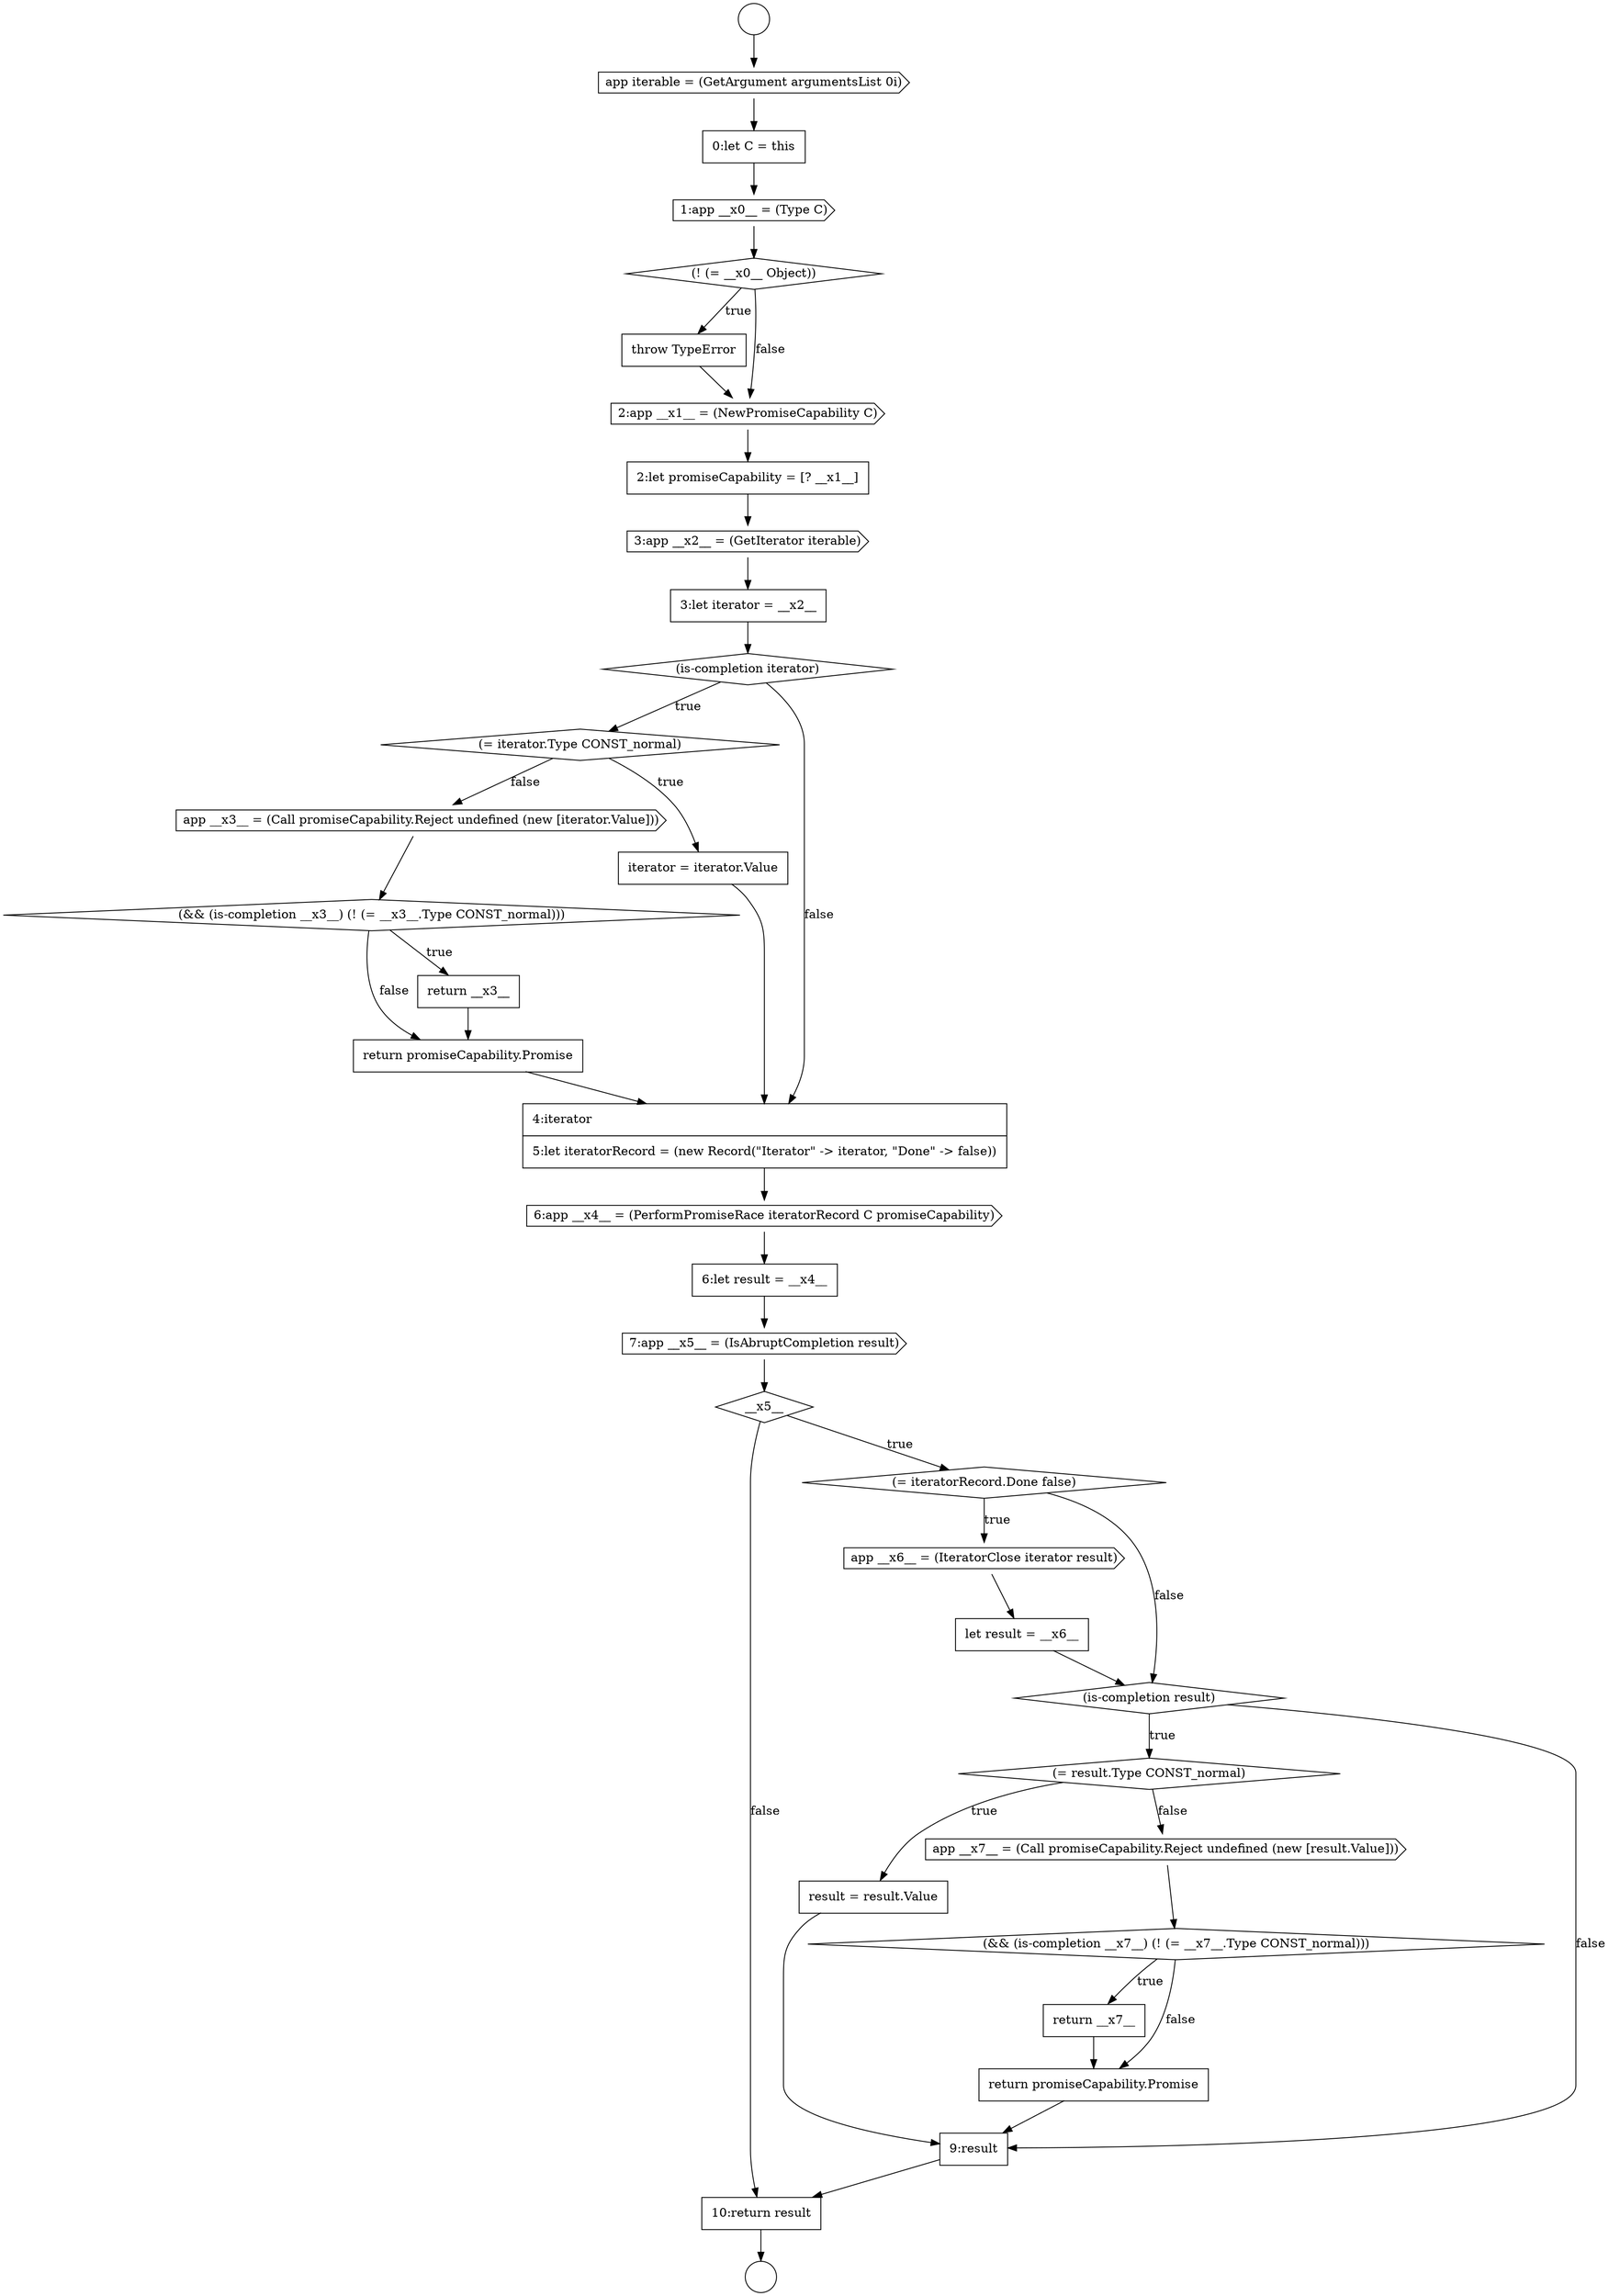 digraph {
  node16581 [shape=diamond, label=<<font color="black">(is-completion iterator)</font>> color="black" fillcolor="white" style=filled]
  node16584 [shape=cds, label=<<font color="black">app __x3__ = (Call promiseCapability.Reject undefined (new [iterator.Value]))</font>> color="black" fillcolor="white" style=filled]
  node16600 [shape=diamond, label=<<font color="black">(&amp;&amp; (is-completion __x7__) (! (= __x7__.Type CONST_normal)))</font>> color="black" fillcolor="white" style=filled]
  node16579 [shape=cds, label=<<font color="black">3:app __x2__ = (GetIterator iterable)</font>> color="black" fillcolor="white" style=filled]
  node16582 [shape=diamond, label=<<font color="black">(= iterator.Type CONST_normal)</font>> color="black" fillcolor="white" style=filled]
  node16575 [shape=diamond, label=<<font color="black">(! (= __x0__ Object))</font>> color="black" fillcolor="white" style=filled]
  node16571 [shape=circle label=" " color="black" fillcolor="white" style=filled]
  node16590 [shape=none, margin=0, label=<<font color="black">
    <table border="0" cellborder="1" cellspacing="0" cellpadding="10">
      <tr><td align="left">6:let result = __x4__</td></tr>
    </table>
  </font>> color="black" fillcolor="white" style=filled]
  node16598 [shape=none, margin=0, label=<<font color="black">
    <table border="0" cellborder="1" cellspacing="0" cellpadding="10">
      <tr><td align="left">result = result.Value</td></tr>
    </table>
  </font>> color="black" fillcolor="white" style=filled]
  node16576 [shape=none, margin=0, label=<<font color="black">
    <table border="0" cellborder="1" cellspacing="0" cellpadding="10">
      <tr><td align="left">throw TypeError</td></tr>
    </table>
  </font>> color="black" fillcolor="white" style=filled]
  node16604 [shape=none, margin=0, label=<<font color="black">
    <table border="0" cellborder="1" cellspacing="0" cellpadding="10">
      <tr><td align="left">10:return result</td></tr>
    </table>
  </font>> color="black" fillcolor="white" style=filled]
  node16591 [shape=cds, label=<<font color="black">7:app __x5__ = (IsAbruptCompletion result)</font>> color="black" fillcolor="white" style=filled]
  node16572 [shape=cds, label=<<font color="black">app iterable = (GetArgument argumentsList 0i)</font>> color="black" fillcolor="white" style=filled]
  node16587 [shape=none, margin=0, label=<<font color="black">
    <table border="0" cellborder="1" cellspacing="0" cellpadding="10">
      <tr><td align="left">return promiseCapability.Promise</td></tr>
    </table>
  </font>> color="black" fillcolor="white" style=filled]
  node16577 [shape=cds, label=<<font color="black">2:app __x1__ = (NewPromiseCapability C)</font>> color="black" fillcolor="white" style=filled]
  node16594 [shape=cds, label=<<font color="black">app __x6__ = (IteratorClose iterator result)</font>> color="black" fillcolor="white" style=filled]
  node16592 [shape=diamond, label=<<font color="black">__x5__</font>> color="black" fillcolor="white" style=filled]
  node16597 [shape=diamond, label=<<font color="black">(= result.Type CONST_normal)</font>> color="black" fillcolor="white" style=filled]
  node16601 [shape=none, margin=0, label=<<font color="black">
    <table border="0" cellborder="1" cellspacing="0" cellpadding="10">
      <tr><td align="left">return __x7__</td></tr>
    </table>
  </font>> color="black" fillcolor="white" style=filled]
  node16588 [shape=none, margin=0, label=<<font color="black">
    <table border="0" cellborder="1" cellspacing="0" cellpadding="10">
      <tr><td align="left">4:iterator</td></tr>
      <tr><td align="left">5:let iteratorRecord = (new Record(&quot;Iterator&quot; -&gt; iterator, &quot;Done&quot; -&gt; false))</td></tr>
    </table>
  </font>> color="black" fillcolor="white" style=filled]
  node16583 [shape=none, margin=0, label=<<font color="black">
    <table border="0" cellborder="1" cellspacing="0" cellpadding="10">
      <tr><td align="left">iterator = iterator.Value</td></tr>
    </table>
  </font>> color="black" fillcolor="white" style=filled]
  node16573 [shape=none, margin=0, label=<<font color="black">
    <table border="0" cellborder="1" cellspacing="0" cellpadding="10">
      <tr><td align="left">0:let C = this</td></tr>
    </table>
  </font>> color="black" fillcolor="white" style=filled]
  node16580 [shape=none, margin=0, label=<<font color="black">
    <table border="0" cellborder="1" cellspacing="0" cellpadding="10">
      <tr><td align="left">3:let iterator = __x2__</td></tr>
    </table>
  </font>> color="black" fillcolor="white" style=filled]
  node16593 [shape=diamond, label=<<font color="black">(= iteratorRecord.Done false)</font>> color="black" fillcolor="white" style=filled]
  node16570 [shape=circle label=" " color="black" fillcolor="white" style=filled]
  node16602 [shape=none, margin=0, label=<<font color="black">
    <table border="0" cellborder="1" cellspacing="0" cellpadding="10">
      <tr><td align="left">return promiseCapability.Promise</td></tr>
    </table>
  </font>> color="black" fillcolor="white" style=filled]
  node16585 [shape=diamond, label=<<font color="black">(&amp;&amp; (is-completion __x3__) (! (= __x3__.Type CONST_normal)))</font>> color="black" fillcolor="white" style=filled]
  node16599 [shape=cds, label=<<font color="black">app __x7__ = (Call promiseCapability.Reject undefined (new [result.Value]))</font>> color="black" fillcolor="white" style=filled]
  node16596 [shape=diamond, label=<<font color="black">(is-completion result)</font>> color="black" fillcolor="white" style=filled]
  node16574 [shape=cds, label=<<font color="black">1:app __x0__ = (Type C)</font>> color="black" fillcolor="white" style=filled]
  node16589 [shape=cds, label=<<font color="black">6:app __x4__ = (PerformPromiseRace iteratorRecord C promiseCapability)</font>> color="black" fillcolor="white" style=filled]
  node16603 [shape=none, margin=0, label=<<font color="black">
    <table border="0" cellborder="1" cellspacing="0" cellpadding="10">
      <tr><td align="left">9:result</td></tr>
    </table>
  </font>> color="black" fillcolor="white" style=filled]
  node16586 [shape=none, margin=0, label=<<font color="black">
    <table border="0" cellborder="1" cellspacing="0" cellpadding="10">
      <tr><td align="left">return __x3__</td></tr>
    </table>
  </font>> color="black" fillcolor="white" style=filled]
  node16578 [shape=none, margin=0, label=<<font color="black">
    <table border="0" cellborder="1" cellspacing="0" cellpadding="10">
      <tr><td align="left">2:let promiseCapability = [? __x1__]</td></tr>
    </table>
  </font>> color="black" fillcolor="white" style=filled]
  node16595 [shape=none, margin=0, label=<<font color="black">
    <table border="0" cellborder="1" cellspacing="0" cellpadding="10">
      <tr><td align="left">let result = __x6__</td></tr>
    </table>
  </font>> color="black" fillcolor="white" style=filled]
  node16584 -> node16585 [ color="black"]
  node16601 -> node16602 [ color="black"]
  node16578 -> node16579 [ color="black"]
  node16581 -> node16582 [label=<<font color="black">true</font>> color="black"]
  node16581 -> node16588 [label=<<font color="black">false</font>> color="black"]
  node16572 -> node16573 [ color="black"]
  node16600 -> node16601 [label=<<font color="black">true</font>> color="black"]
  node16600 -> node16602 [label=<<font color="black">false</font>> color="black"]
  node16591 -> node16592 [ color="black"]
  node16574 -> node16575 [ color="black"]
  node16580 -> node16581 [ color="black"]
  node16589 -> node16590 [ color="black"]
  node16588 -> node16589 [ color="black"]
  node16582 -> node16583 [label=<<font color="black">true</font>> color="black"]
  node16582 -> node16584 [label=<<font color="black">false</font>> color="black"]
  node16583 -> node16588 [ color="black"]
  node16595 -> node16596 [ color="black"]
  node16594 -> node16595 [ color="black"]
  node16585 -> node16586 [label=<<font color="black">true</font>> color="black"]
  node16585 -> node16587 [label=<<font color="black">false</font>> color="black"]
  node16590 -> node16591 [ color="black"]
  node16596 -> node16597 [label=<<font color="black">true</font>> color="black"]
  node16596 -> node16603 [label=<<font color="black">false</font>> color="black"]
  node16604 -> node16571 [ color="black"]
  node16573 -> node16574 [ color="black"]
  node16592 -> node16593 [label=<<font color="black">true</font>> color="black"]
  node16592 -> node16604 [label=<<font color="black">false</font>> color="black"]
  node16586 -> node16587 [ color="black"]
  node16598 -> node16603 [ color="black"]
  node16597 -> node16598 [label=<<font color="black">true</font>> color="black"]
  node16597 -> node16599 [label=<<font color="black">false</font>> color="black"]
  node16575 -> node16576 [label=<<font color="black">true</font>> color="black"]
  node16575 -> node16577 [label=<<font color="black">false</font>> color="black"]
  node16576 -> node16577 [ color="black"]
  node16579 -> node16580 [ color="black"]
  node16603 -> node16604 [ color="black"]
  node16577 -> node16578 [ color="black"]
  node16587 -> node16588 [ color="black"]
  node16570 -> node16572 [ color="black"]
  node16593 -> node16594 [label=<<font color="black">true</font>> color="black"]
  node16593 -> node16596 [label=<<font color="black">false</font>> color="black"]
  node16599 -> node16600 [ color="black"]
  node16602 -> node16603 [ color="black"]
}
